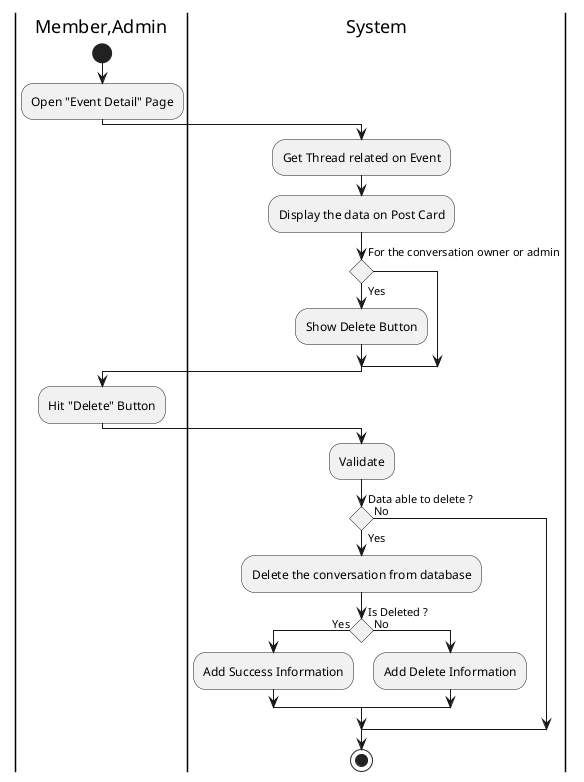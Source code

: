 @startuml DeleteConversation

skinparam ConditionEndStyle hline
skinparam conditionStyle diamond
skinparam Monochrome true
skinparam Shadowing false

|Member,Admin|
start
:Open "Event Detail" Page;

|System|
:Get Thread related on Event;
:Display the data on Post Card;
if (For the conversation owner or admin) then (Yes)
    :Show Delete Button;
endif

|Member,Admin|
:Hit "Delete" Button;

|System|
:Validate;

if (Data able to delete ?) then (Yes)
    :Delete the conversation from database;

    if (Is Deleted ?) then (Yes)
        :Add Success Information;
    else (No)
        :Add Delete Information;
    endif
else (No)
endif
stop

@enduml
